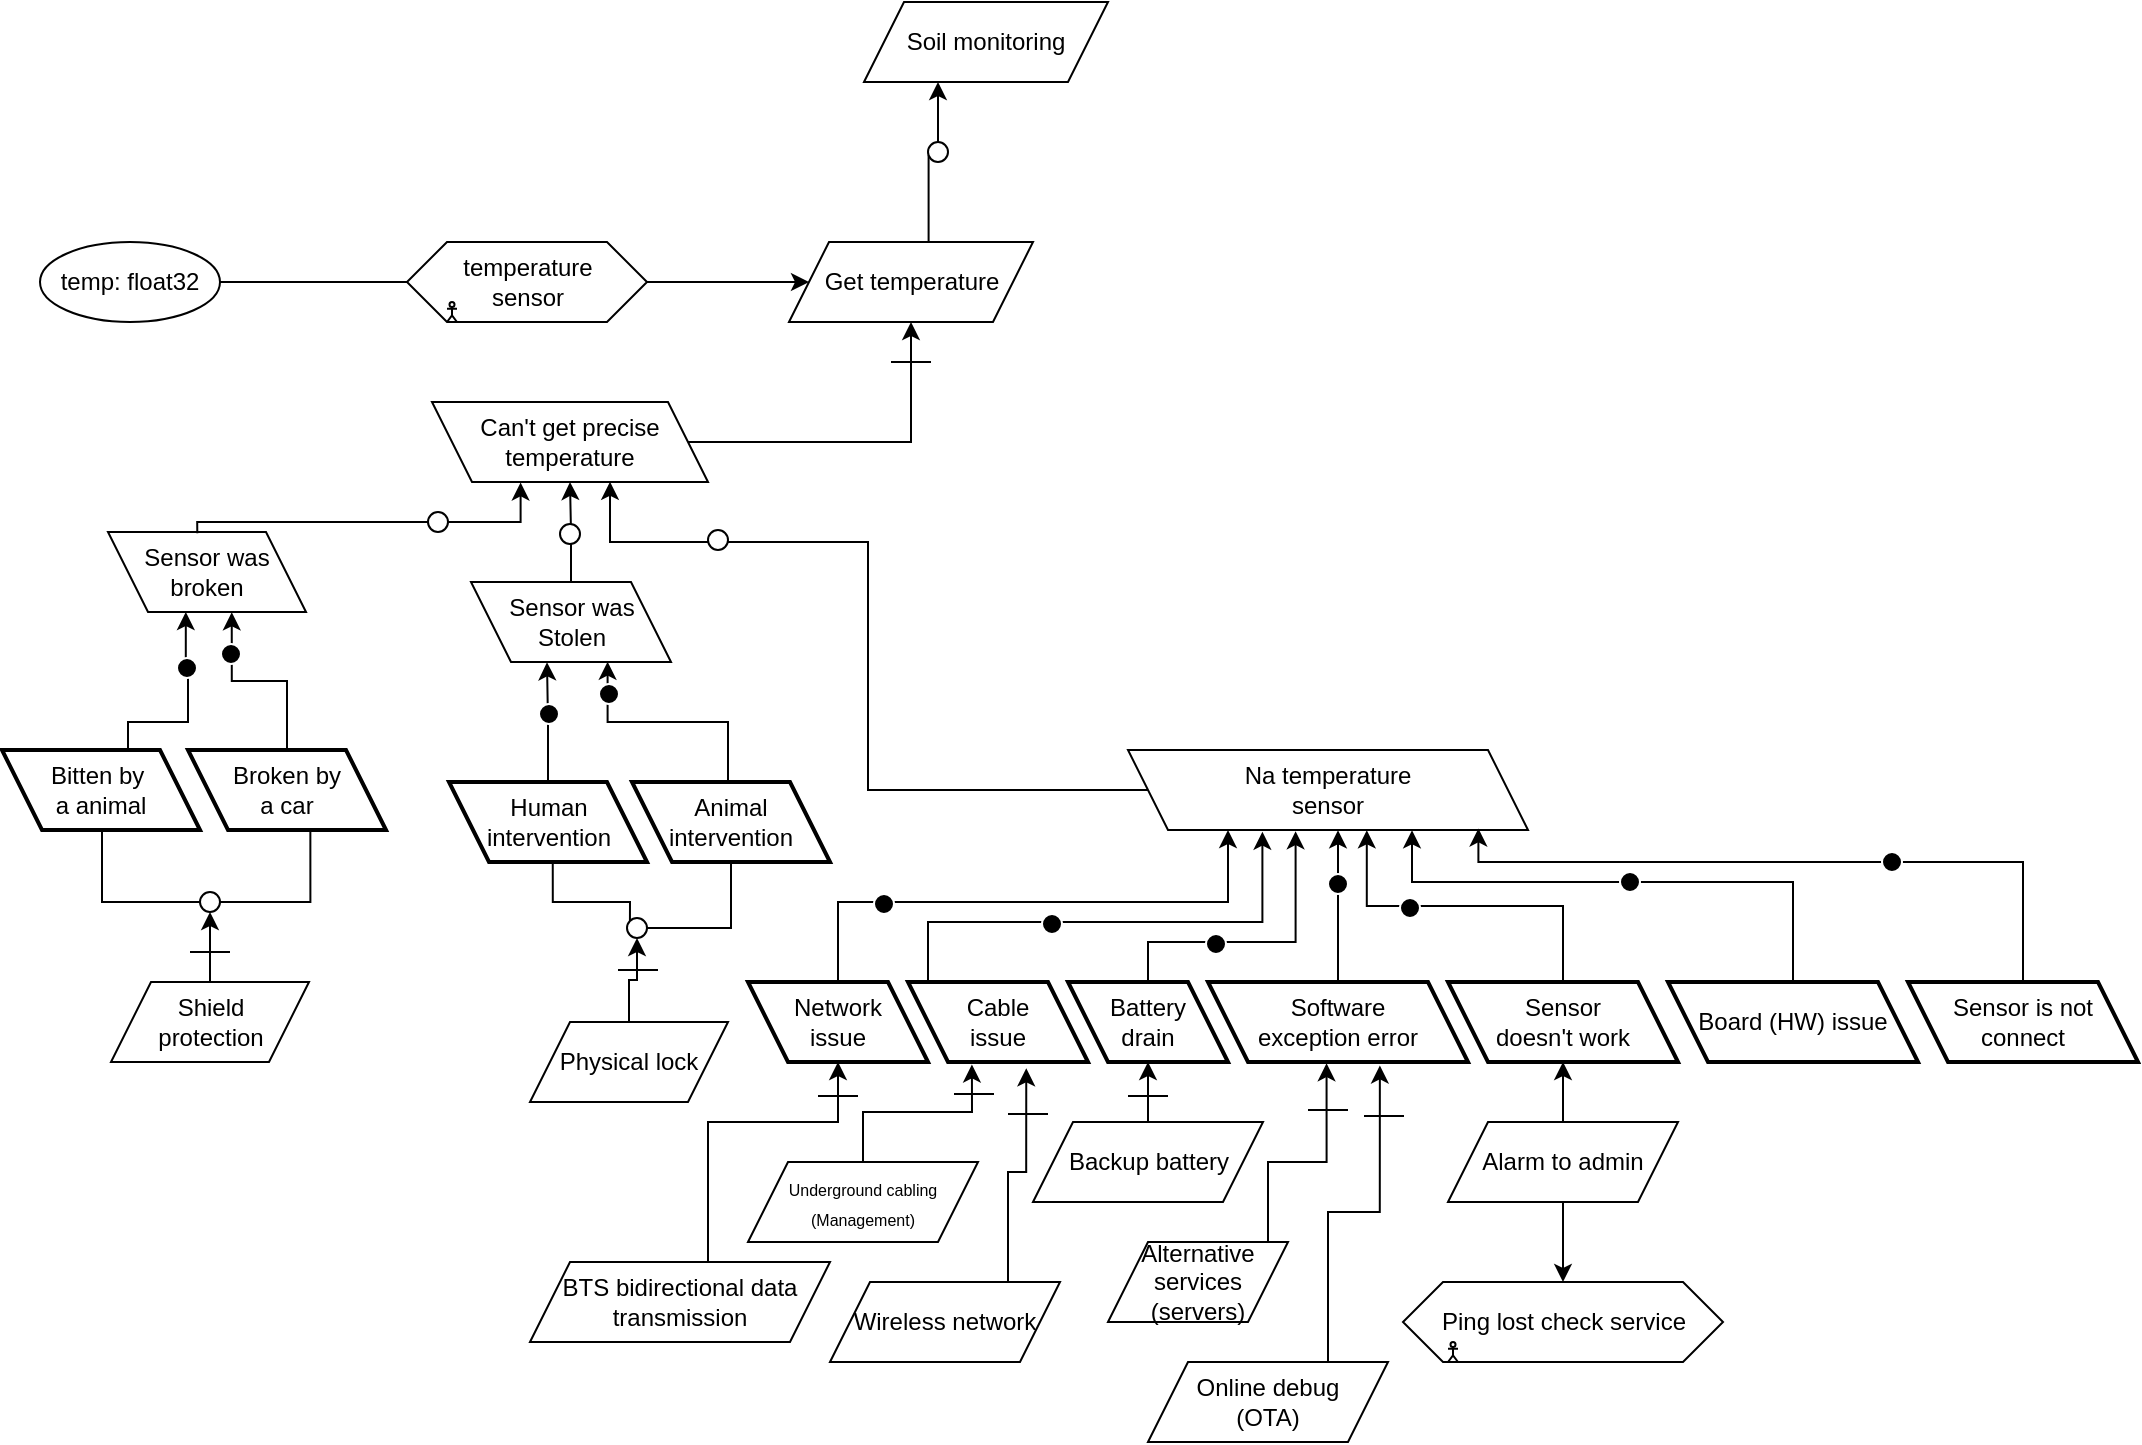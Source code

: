 <mxfile version="24.6.4" type="device">
  <diagram name="Page-1" id="cg5gYV7Y8AmQi6CofNIP">
    <mxGraphModel dx="983" dy="526" grid="1" gridSize="10" guides="1" tooltips="1" connect="1" arrows="1" fold="1" page="1" pageScale="1" pageWidth="850" pageHeight="1100" math="0" shadow="0">
      <root>
        <mxCell id="0" />
        <mxCell id="1" parent="0" />
        <mxCell id="kTRkMbL0CPC9G1YZk2tO-2" value="Soil monitoring" style="shape=parallelogram;perimeter=parallelogramPerimeter;whiteSpace=wrap;html=1;fixedSize=1;" parent="1" vertex="1">
          <mxGeometry x="468" y="20" width="122" height="40" as="geometry" />
        </mxCell>
        <mxCell id="kTRkMbL0CPC9G1YZk2tO-6" style="edgeStyle=orthogonalEdgeStyle;rounded=0;orthogonalLoop=1;jettySize=auto;html=1;entryX=0.028;entryY=0.661;entryDx=0;entryDy=0;endArrow=none;endFill=0;entryPerimeter=0;" parent="1" source="kTRkMbL0CPC9G1YZk2tO-3" target="kTRkMbL0CPC9G1YZk2tO-4" edge="1">
          <mxGeometry relative="1" as="geometry">
            <Array as="points">
              <mxPoint x="500" y="97" />
            </Array>
          </mxGeometry>
        </mxCell>
        <mxCell id="kTRkMbL0CPC9G1YZk2tO-3" value="Get temperature" style="shape=parallelogram;perimeter=parallelogramPerimeter;whiteSpace=wrap;html=1;fixedSize=1;" parent="1" vertex="1">
          <mxGeometry x="430.5" y="140" width="122" height="40" as="geometry" />
        </mxCell>
        <mxCell id="kTRkMbL0CPC9G1YZk2tO-5" value="" style="edgeStyle=orthogonalEdgeStyle;rounded=0;orthogonalLoop=1;jettySize=auto;html=1;" parent="1" source="kTRkMbL0CPC9G1YZk2tO-4" target="kTRkMbL0CPC9G1YZk2tO-2" edge="1">
          <mxGeometry relative="1" as="geometry">
            <Array as="points">
              <mxPoint x="500" y="95" />
            </Array>
          </mxGeometry>
        </mxCell>
        <mxCell id="kTRkMbL0CPC9G1YZk2tO-4" value="" style="ellipse;whiteSpace=wrap;html=1;aspect=fixed;" parent="1" vertex="1">
          <mxGeometry x="500" y="90" width="10" height="10" as="geometry" />
        </mxCell>
        <mxCell id="kTRkMbL0CPC9G1YZk2tO-9" value="" style="edgeStyle=orthogonalEdgeStyle;rounded=0;orthogonalLoop=1;jettySize=auto;html=1;" parent="1" source="kTRkMbL0CPC9G1YZk2tO-8" target="kTRkMbL0CPC9G1YZk2tO-3" edge="1">
          <mxGeometry relative="1" as="geometry" />
        </mxCell>
        <mxCell id="kTRkMbL0CPC9G1YZk2tO-8" value="temperature&lt;div&gt;sensor&lt;/div&gt;" style="shape=hexagon;perimeter=hexagonPerimeter2;whiteSpace=wrap;html=1;fixedSize=1;" parent="1" vertex="1">
          <mxGeometry x="239.5" y="140" width="120" height="40" as="geometry" />
        </mxCell>
        <mxCell id="kTRkMbL0CPC9G1YZk2tO-10" value="temp: float32" style="ellipse;whiteSpace=wrap;html=1;" parent="1" vertex="1">
          <mxGeometry x="56" y="140" width="90" height="40" as="geometry" />
        </mxCell>
        <mxCell id="kTRkMbL0CPC9G1YZk2tO-11" style="edgeStyle=orthogonalEdgeStyle;rounded=0;orthogonalLoop=1;jettySize=auto;html=1;entryX=0;entryY=0.5;entryDx=0;entryDy=0;endArrow=none;endFill=0;" parent="1" source="kTRkMbL0CPC9G1YZk2tO-10" target="kTRkMbL0CPC9G1YZk2tO-8" edge="1">
          <mxGeometry relative="1" as="geometry" />
        </mxCell>
        <mxCell id="kTRkMbL0CPC9G1YZk2tO-13" value="" style="edgeStyle=orthogonalEdgeStyle;rounded=0;orthogonalLoop=1;jettySize=auto;html=1;" parent="1" source="kTRkMbL0CPC9G1YZk2tO-12" target="kTRkMbL0CPC9G1YZk2tO-3" edge="1">
          <mxGeometry relative="1" as="geometry" />
        </mxCell>
        <mxCell id="kTRkMbL0CPC9G1YZk2tO-12" value="Can&#39;t get precise temperature" style="shape=parallelogram;perimeter=parallelogramPerimeter;whiteSpace=wrap;html=1;fixedSize=1;flipH=1;" parent="1" vertex="1">
          <mxGeometry x="252" y="220" width="138" height="40" as="geometry" />
        </mxCell>
        <mxCell id="kTRkMbL0CPC9G1YZk2tO-14" value="" style="endArrow=none;html=1;rounded=0;" parent="1" edge="1">
          <mxGeometry width="50" height="50" relative="1" as="geometry">
            <mxPoint x="481.5" y="200" as="sourcePoint" />
            <mxPoint x="501.5" y="200" as="targetPoint" />
          </mxGeometry>
        </mxCell>
        <mxCell id="kTRkMbL0CPC9G1YZk2tO-15" value="Sensor was&lt;div&gt;broken&lt;/div&gt;" style="shape=parallelogram;perimeter=parallelogramPerimeter;whiteSpace=wrap;html=1;fixedSize=1;flipH=1;" parent="1" vertex="1">
          <mxGeometry x="90" y="285" width="99" height="40" as="geometry" />
        </mxCell>
        <mxCell id="kTRkMbL0CPC9G1YZk2tO-25" style="edgeStyle=orthogonalEdgeStyle;rounded=0;orthogonalLoop=1;jettySize=auto;html=1;" parent="1" source="kTRkMbL0CPC9G1YZk2tO-16" target="kTRkMbL0CPC9G1YZk2tO-12" edge="1">
          <mxGeometry relative="1" as="geometry" />
        </mxCell>
        <mxCell id="kTRkMbL0CPC9G1YZk2tO-16" value="Sensor was&lt;div&gt;Stolen&lt;/div&gt;" style="shape=parallelogram;perimeter=parallelogramPerimeter;whiteSpace=wrap;html=1;fixedSize=1;flipH=1;" parent="1" vertex="1">
          <mxGeometry x="271.5" y="310" width="100" height="40" as="geometry" />
        </mxCell>
        <mxCell id="kTRkMbL0CPC9G1YZk2tO-17" value="Na temperature&lt;div&gt;&lt;span style=&quot;background-color: initial;&quot;&gt;sensor&lt;/span&gt;&lt;/div&gt;" style="shape=parallelogram;perimeter=parallelogramPerimeter;whiteSpace=wrap;html=1;fixedSize=1;flipH=1;" parent="1" vertex="1">
          <mxGeometry x="600" y="394" width="200" height="40" as="geometry" />
        </mxCell>
        <mxCell id="kTRkMbL0CPC9G1YZk2tO-22" style="edgeStyle=orthogonalEdgeStyle;rounded=0;orthogonalLoop=1;jettySize=auto;html=1;entryX=0.607;entryY=1.004;entryDx=0;entryDy=0;entryPerimeter=0;" parent="1" edge="1">
          <mxGeometry relative="1" as="geometry">
            <mxPoint x="100" y="393.84" as="sourcePoint" />
            <mxPoint x="128.907" y="325" as="targetPoint" />
            <Array as="points">
              <mxPoint x="100" y="380" />
              <mxPoint x="130" y="380" />
              <mxPoint x="130" y="350" />
              <mxPoint x="129" y="350" />
            </Array>
          </mxGeometry>
        </mxCell>
        <mxCell id="kTRkMbL0CPC9G1YZk2tO-20" value="Bitten by&amp;nbsp;&lt;div&gt;a animal&lt;br&gt;&lt;/div&gt;" style="shape=parallelogram;perimeter=parallelogramPerimeter;whiteSpace=wrap;html=1;fixedSize=1;flipH=1;strokeWidth=2;" parent="1" vertex="1">
          <mxGeometry x="37" y="394" width="99" height="40" as="geometry" />
        </mxCell>
        <mxCell id="kTRkMbL0CPC9G1YZk2tO-21" value="&lt;div&gt;Broken by&lt;/div&gt;&lt;div&gt;a car&lt;br&gt;&lt;/div&gt;" style="shape=parallelogram;perimeter=parallelogramPerimeter;whiteSpace=wrap;html=1;fixedSize=1;flipH=1;strokeWidth=2;" parent="1" vertex="1">
          <mxGeometry x="130" y="394" width="99" height="40" as="geometry" />
        </mxCell>
        <mxCell id="kTRkMbL0CPC9G1YZk2tO-23" style="edgeStyle=orthogonalEdgeStyle;rounded=0;orthogonalLoop=1;jettySize=auto;html=1;entryX=0.375;entryY=1.004;entryDx=0;entryDy=0;entryPerimeter=0;" parent="1" source="kTRkMbL0CPC9G1YZk2tO-21" target="kTRkMbL0CPC9G1YZk2tO-15" edge="1">
          <mxGeometry relative="1" as="geometry" />
        </mxCell>
        <mxCell id="kTRkMbL0CPC9G1YZk2tO-24" style="edgeStyle=orthogonalEdgeStyle;rounded=0;orthogonalLoop=1;jettySize=auto;html=1;entryX=0.679;entryY=1.006;entryDx=0;entryDy=0;entryPerimeter=0;exitX=0.549;exitY=0.017;exitDx=0;exitDy=0;exitPerimeter=0;" parent="1" source="kTRkMbL0CPC9G1YZk2tO-15" target="kTRkMbL0CPC9G1YZk2tO-12" edge="1">
          <mxGeometry relative="1" as="geometry">
            <Array as="points">
              <mxPoint x="135" y="280" />
              <mxPoint x="296" y="280" />
            </Array>
          </mxGeometry>
        </mxCell>
        <mxCell id="kTRkMbL0CPC9G1YZk2tO-26" style="edgeStyle=orthogonalEdgeStyle;rounded=0;orthogonalLoop=1;jettySize=auto;html=1;entryX=0.355;entryY=0.997;entryDx=0;entryDy=0;entryPerimeter=0;" parent="1" source="kTRkMbL0CPC9G1YZk2tO-17" target="kTRkMbL0CPC9G1YZk2tO-12" edge="1">
          <mxGeometry relative="1" as="geometry">
            <Array as="points">
              <mxPoint x="470" y="290" />
              <mxPoint x="341" y="290" />
            </Array>
          </mxGeometry>
        </mxCell>
        <mxCell id="kTRkMbL0CPC9G1YZk2tO-27" value="Human intervention" style="shape=parallelogram;perimeter=parallelogramPerimeter;whiteSpace=wrap;html=1;fixedSize=1;flipH=1;strokeWidth=2;" parent="1" vertex="1">
          <mxGeometry x="260.5" y="410" width="99" height="40" as="geometry" />
        </mxCell>
        <mxCell id="kTRkMbL0CPC9G1YZk2tO-28" value="Animal intervention" style="shape=parallelogram;perimeter=parallelogramPerimeter;whiteSpace=wrap;html=1;fixedSize=1;flipH=1;strokeWidth=2;" parent="1" vertex="1">
          <mxGeometry x="352" y="410" width="99" height="40" as="geometry" />
        </mxCell>
        <mxCell id="kTRkMbL0CPC9G1YZk2tO-29" style="edgeStyle=orthogonalEdgeStyle;rounded=0;orthogonalLoop=1;jettySize=auto;html=1;entryX=0.62;entryY=1.004;entryDx=0;entryDy=0;entryPerimeter=0;" parent="1" source="kTRkMbL0CPC9G1YZk2tO-27" target="kTRkMbL0CPC9G1YZk2tO-16" edge="1">
          <mxGeometry relative="1" as="geometry" />
        </mxCell>
        <mxCell id="kTRkMbL0CPC9G1YZk2tO-30" style="edgeStyle=orthogonalEdgeStyle;rounded=0;orthogonalLoop=1;jettySize=auto;html=1;entryX=0.317;entryY=0.996;entryDx=0;entryDy=0;entryPerimeter=0;" parent="1" source="kTRkMbL0CPC9G1YZk2tO-28" target="kTRkMbL0CPC9G1YZk2tO-16" edge="1">
          <mxGeometry relative="1" as="geometry">
            <Array as="points">
              <mxPoint x="400" y="380" />
              <mxPoint x="340" y="380" />
            </Array>
          </mxGeometry>
        </mxCell>
        <mxCell id="kTRkMbL0CPC9G1YZk2tO-52" style="edgeStyle=orthogonalEdgeStyle;rounded=0;orthogonalLoop=1;jettySize=auto;html=1;entryX=0.25;entryY=1;entryDx=0;entryDy=0;" parent="1" source="kTRkMbL0CPC9G1YZk2tO-31" target="kTRkMbL0CPC9G1YZk2tO-17" edge="1">
          <mxGeometry relative="1" as="geometry">
            <Array as="points">
              <mxPoint x="455" y="470" />
              <mxPoint x="650" y="470" />
            </Array>
          </mxGeometry>
        </mxCell>
        <mxCell id="kTRkMbL0CPC9G1YZk2tO-31" value="Network&lt;div&gt;issue&lt;/div&gt;" style="shape=parallelogram;perimeter=parallelogramPerimeter;whiteSpace=wrap;html=1;fixedSize=1;flipH=1;strokeWidth=2;" parent="1" vertex="1">
          <mxGeometry x="410" y="510" width="90" height="40" as="geometry" />
        </mxCell>
        <mxCell id="kTRkMbL0CPC9G1YZk2tO-32" value="Cable&lt;div&gt;issue&lt;/div&gt;" style="shape=parallelogram;perimeter=parallelogramPerimeter;whiteSpace=wrap;html=1;fixedSize=1;flipH=1;strokeWidth=2;" parent="1" vertex="1">
          <mxGeometry x="490" y="510" width="90" height="40" as="geometry" />
        </mxCell>
        <mxCell id="kTRkMbL0CPC9G1YZk2tO-33" value="Software&lt;div&gt;exception error&lt;/div&gt;" style="shape=parallelogram;perimeter=parallelogramPerimeter;whiteSpace=wrap;html=1;fixedSize=1;flipH=1;strokeWidth=2;" parent="1" vertex="1">
          <mxGeometry x="640" y="510" width="130" height="40" as="geometry" />
        </mxCell>
        <mxCell id="kTRkMbL0CPC9G1YZk2tO-35" value="Battery&lt;div&gt;drain&lt;br&gt;&lt;/div&gt;" style="shape=parallelogram;perimeter=parallelogramPerimeter;whiteSpace=wrap;html=1;fixedSize=1;flipH=1;strokeWidth=2;" parent="1" vertex="1">
          <mxGeometry x="570" y="510" width="80" height="40" as="geometry" />
        </mxCell>
        <mxCell id="kTRkMbL0CPC9G1YZk2tO-36" value="&lt;div&gt;Sensor&lt;/div&gt;&lt;div&gt;doesn&#39;t work&lt;br&gt;&lt;/div&gt;" style="shape=parallelogram;perimeter=parallelogramPerimeter;whiteSpace=wrap;html=1;fixedSize=1;flipH=1;strokeWidth=2;" parent="1" vertex="1">
          <mxGeometry x="760" y="510" width="115" height="40" as="geometry" />
        </mxCell>
        <mxCell id="kTRkMbL0CPC9G1YZk2tO-37" value="&lt;div&gt;Sensor is not connect&lt;br&gt;&lt;/div&gt;" style="shape=parallelogram;perimeter=parallelogramPerimeter;whiteSpace=wrap;html=1;fixedSize=1;flipH=1;strokeWidth=2;" parent="1" vertex="1">
          <mxGeometry x="990" y="510" width="115" height="40" as="geometry" />
        </mxCell>
        <mxCell id="kTRkMbL0CPC9G1YZk2tO-38" value="&lt;div&gt;Board (HW) issue&lt;br&gt;&lt;/div&gt;" style="shape=parallelogram;perimeter=parallelogramPerimeter;whiteSpace=wrap;html=1;fixedSize=1;flipH=1;strokeWidth=2;" parent="1" vertex="1">
          <mxGeometry x="870" y="510" width="125" height="40" as="geometry" />
        </mxCell>
        <mxCell id="kTRkMbL0CPC9G1YZk2tO-48" value="" style="ellipse;whiteSpace=wrap;html=1;aspect=fixed;" parent="1" vertex="1">
          <mxGeometry x="390" y="284" width="10" height="10" as="geometry" />
        </mxCell>
        <mxCell id="kTRkMbL0CPC9G1YZk2tO-50" value="" style="ellipse;whiteSpace=wrap;html=1;aspect=fixed;" parent="1" vertex="1">
          <mxGeometry x="316" y="281" width="10" height="10" as="geometry" />
        </mxCell>
        <mxCell id="kTRkMbL0CPC9G1YZk2tO-51" value="" style="ellipse;whiteSpace=wrap;html=1;aspect=fixed;" parent="1" vertex="1">
          <mxGeometry x="250" y="275" width="10" height="10" as="geometry" />
        </mxCell>
        <mxCell id="kTRkMbL0CPC9G1YZk2tO-53" style="edgeStyle=orthogonalEdgeStyle;rounded=0;orthogonalLoop=1;jettySize=auto;html=1;entryX=0.664;entryY=1.021;entryDx=0;entryDy=0;entryPerimeter=0;" parent="1" source="kTRkMbL0CPC9G1YZk2tO-32" target="kTRkMbL0CPC9G1YZk2tO-17" edge="1">
          <mxGeometry relative="1" as="geometry">
            <Array as="points">
              <mxPoint x="500" y="480" />
              <mxPoint x="667" y="480" />
            </Array>
          </mxGeometry>
        </mxCell>
        <mxCell id="kTRkMbL0CPC9G1YZk2tO-54" style="edgeStyle=orthogonalEdgeStyle;rounded=0;orthogonalLoop=1;jettySize=auto;html=1;entryX=0.581;entryY=1.015;entryDx=0;entryDy=0;entryPerimeter=0;" parent="1" source="kTRkMbL0CPC9G1YZk2tO-35" target="kTRkMbL0CPC9G1YZk2tO-17" edge="1">
          <mxGeometry relative="1" as="geometry">
            <Array as="points">
              <mxPoint x="610" y="490" />
              <mxPoint x="684" y="490" />
            </Array>
          </mxGeometry>
        </mxCell>
        <mxCell id="kTRkMbL0CPC9G1YZk2tO-55" style="edgeStyle=orthogonalEdgeStyle;rounded=0;orthogonalLoop=1;jettySize=auto;html=1;entryX=0.475;entryY=1.004;entryDx=0;entryDy=0;entryPerimeter=0;" parent="1" source="kTRkMbL0CPC9G1YZk2tO-33" target="kTRkMbL0CPC9G1YZk2tO-17" edge="1">
          <mxGeometry relative="1" as="geometry" />
        </mxCell>
        <mxCell id="kTRkMbL0CPC9G1YZk2tO-56" style="edgeStyle=orthogonalEdgeStyle;rounded=0;orthogonalLoop=1;jettySize=auto;html=1;entryX=0.403;entryY=1.004;entryDx=0;entryDy=0;entryPerimeter=0;" parent="1" source="kTRkMbL0CPC9G1YZk2tO-36" target="kTRkMbL0CPC9G1YZk2tO-17" edge="1">
          <mxGeometry relative="1" as="geometry" />
        </mxCell>
        <mxCell id="kTRkMbL0CPC9G1YZk2tO-57" style="edgeStyle=orthogonalEdgeStyle;rounded=0;orthogonalLoop=1;jettySize=auto;html=1;entryX=0.29;entryY=1.004;entryDx=0;entryDy=0;entryPerimeter=0;" parent="1" source="kTRkMbL0CPC9G1YZk2tO-38" target="kTRkMbL0CPC9G1YZk2tO-17" edge="1">
          <mxGeometry relative="1" as="geometry">
            <Array as="points">
              <mxPoint x="933" y="460" />
              <mxPoint x="742" y="460" />
            </Array>
          </mxGeometry>
        </mxCell>
        <mxCell id="kTRkMbL0CPC9G1YZk2tO-58" style="edgeStyle=orthogonalEdgeStyle;rounded=0;orthogonalLoop=1;jettySize=auto;html=1;entryX=0.124;entryY=0.981;entryDx=0;entryDy=0;entryPerimeter=0;" parent="1" source="kTRkMbL0CPC9G1YZk2tO-37" target="kTRkMbL0CPC9G1YZk2tO-17" edge="1">
          <mxGeometry relative="1" as="geometry">
            <Array as="points">
              <mxPoint x="1047" y="450" />
              <mxPoint x="775" y="450" />
            </Array>
          </mxGeometry>
        </mxCell>
        <mxCell id="kTRkMbL0CPC9G1YZk2tO-60" value="" style="edgeStyle=orthogonalEdgeStyle;rounded=0;orthogonalLoop=1;jettySize=auto;html=1;" parent="1" source="kTRkMbL0CPC9G1YZk2tO-59" target="kTRkMbL0CPC9G1YZk2tO-36" edge="1">
          <mxGeometry relative="1" as="geometry" />
        </mxCell>
        <mxCell id="kTRkMbL0CPC9G1YZk2tO-64" value="" style="edgeStyle=orthogonalEdgeStyle;rounded=0;orthogonalLoop=1;jettySize=auto;html=1;" parent="1" source="kTRkMbL0CPC9G1YZk2tO-59" target="kTRkMbL0CPC9G1YZk2tO-63" edge="1">
          <mxGeometry relative="1" as="geometry" />
        </mxCell>
        <mxCell id="kTRkMbL0CPC9G1YZk2tO-59" value="&lt;div&gt;Alarm to admin&lt;br&gt;&lt;/div&gt;" style="shape=parallelogram;perimeter=parallelogramPerimeter;whiteSpace=wrap;html=1;fixedSize=1;flipH=0;" parent="1" vertex="1">
          <mxGeometry x="760" y="580" width="115" height="40" as="geometry" />
        </mxCell>
        <mxCell id="kTRkMbL0CPC9G1YZk2tO-62" value="" style="endArrow=none;html=1;rounded=0;" parent="1" edge="1">
          <mxGeometry width="50" height="50" relative="1" as="geometry">
            <mxPoint x="600" y="567" as="sourcePoint" />
            <mxPoint x="620" y="567" as="targetPoint" />
          </mxGeometry>
        </mxCell>
        <mxCell id="kTRkMbL0CPC9G1YZk2tO-63" value="Ping lost check service" style="shape=hexagon;perimeter=hexagonPerimeter2;whiteSpace=wrap;html=1;fixedSize=1;" parent="1" vertex="1">
          <mxGeometry x="737.5" y="660" width="160" height="40" as="geometry" />
        </mxCell>
        <mxCell id="kTRkMbL0CPC9G1YZk2tO-65" value="&lt;div&gt;Backup battery&lt;br&gt;&lt;/div&gt;" style="shape=parallelogram;perimeter=parallelogramPerimeter;whiteSpace=wrap;html=1;fixedSize=1;flipH=0;" parent="1" vertex="1">
          <mxGeometry x="552.5" y="580" width="115" height="40" as="geometry" />
        </mxCell>
        <mxCell id="kTRkMbL0CPC9G1YZk2tO-66" style="edgeStyle=orthogonalEdgeStyle;rounded=0;orthogonalLoop=1;jettySize=auto;html=1;entryX=0.5;entryY=1;entryDx=0;entryDy=0;" parent="1" source="kTRkMbL0CPC9G1YZk2tO-65" target="kTRkMbL0CPC9G1YZk2tO-35" edge="1">
          <mxGeometry relative="1" as="geometry" />
        </mxCell>
        <mxCell id="kTRkMbL0CPC9G1YZk2tO-67" value="&lt;div&gt;Alternative services (servers)&lt;br&gt;&lt;/div&gt;" style="shape=parallelogram;perimeter=parallelogramPerimeter;whiteSpace=wrap;html=1;fixedSize=1;flipH=0;" parent="1" vertex="1">
          <mxGeometry x="590" y="640" width="90" height="40" as="geometry" />
        </mxCell>
        <mxCell id="kTRkMbL0CPC9G1YZk2tO-68" style="edgeStyle=orthogonalEdgeStyle;rounded=0;orthogonalLoop=1;jettySize=auto;html=1;entryX=0.544;entryY=1.015;entryDx=0;entryDy=0;entryPerimeter=0;" parent="1" source="kTRkMbL0CPC9G1YZk2tO-67" target="kTRkMbL0CPC9G1YZk2tO-33" edge="1">
          <mxGeometry relative="1" as="geometry">
            <Array as="points">
              <mxPoint x="670" y="600" />
              <mxPoint x="699" y="600" />
            </Array>
          </mxGeometry>
        </mxCell>
        <mxCell id="kTRkMbL0CPC9G1YZk2tO-69" value="&lt;div&gt;Online debug&lt;/div&gt;&lt;div&gt;(OTA)&lt;br&gt;&lt;/div&gt;" style="shape=parallelogram;perimeter=parallelogramPerimeter;whiteSpace=wrap;html=1;fixedSize=1;flipH=0;" parent="1" vertex="1">
          <mxGeometry x="610" y="700" width="120" height="40" as="geometry" />
        </mxCell>
        <mxCell id="kTRkMbL0CPC9G1YZk2tO-70" style="edgeStyle=orthogonalEdgeStyle;rounded=0;orthogonalLoop=1;jettySize=auto;html=1;entryX=0.339;entryY=1.043;entryDx=0;entryDy=0;entryPerimeter=0;" parent="1" source="kTRkMbL0CPC9G1YZk2tO-69" target="kTRkMbL0CPC9G1YZk2tO-33" edge="1">
          <mxGeometry relative="1" as="geometry">
            <Array as="points">
              <mxPoint x="700" y="625" />
              <mxPoint x="726" y="625" />
            </Array>
          </mxGeometry>
        </mxCell>
        <mxCell id="kTRkMbL0CPC9G1YZk2tO-71" value="" style="endArrow=none;html=1;rounded=0;" parent="1" edge="1">
          <mxGeometry width="50" height="50" relative="1" as="geometry">
            <mxPoint x="718" y="577" as="sourcePoint" />
            <mxPoint x="738" y="577" as="targetPoint" />
          </mxGeometry>
        </mxCell>
        <mxCell id="kTRkMbL0CPC9G1YZk2tO-72" value="" style="endArrow=none;html=1;rounded=0;" parent="1" edge="1">
          <mxGeometry width="50" height="50" relative="1" as="geometry">
            <mxPoint x="690" y="574" as="sourcePoint" />
            <mxPoint x="710" y="574" as="targetPoint" />
          </mxGeometry>
        </mxCell>
        <mxCell id="kTRkMbL0CPC9G1YZk2tO-73" value="&lt;div&gt;&lt;font style=&quot;font-size: 8px;&quot;&gt;Underground cabling (Management)&lt;/font&gt;&lt;br&gt;&lt;/div&gt;" style="shape=parallelogram;perimeter=parallelogramPerimeter;whiteSpace=wrap;html=1;fixedSize=1;flipH=0;" parent="1" vertex="1">
          <mxGeometry x="410" y="600" width="115" height="40" as="geometry" />
        </mxCell>
        <mxCell id="kTRkMbL0CPC9G1YZk2tO-74" style="edgeStyle=orthogonalEdgeStyle;rounded=0;orthogonalLoop=1;jettySize=auto;html=1;entryX=0.645;entryY=1.031;entryDx=0;entryDy=0;entryPerimeter=0;" parent="1" source="kTRkMbL0CPC9G1YZk2tO-73" target="kTRkMbL0CPC9G1YZk2tO-32" edge="1">
          <mxGeometry relative="1" as="geometry" />
        </mxCell>
        <mxCell id="kTRkMbL0CPC9G1YZk2tO-75" value="" style="endArrow=none;html=1;rounded=0;" parent="1" edge="1">
          <mxGeometry width="50" height="50" relative="1" as="geometry">
            <mxPoint x="513" y="566" as="sourcePoint" />
            <mxPoint x="533" y="566" as="targetPoint" />
          </mxGeometry>
        </mxCell>
        <mxCell id="kTRkMbL0CPC9G1YZk2tO-76" value="&lt;div&gt;&lt;font style=&quot;font-size: 12px;&quot;&gt;Wireless network&lt;/font&gt;&lt;br&gt;&lt;/div&gt;" style="shape=parallelogram;perimeter=parallelogramPerimeter;whiteSpace=wrap;html=1;fixedSize=1;flipH=0;" parent="1" vertex="1">
          <mxGeometry x="451" y="660" width="115" height="40" as="geometry" />
        </mxCell>
        <mxCell id="kTRkMbL0CPC9G1YZk2tO-77" style="edgeStyle=orthogonalEdgeStyle;rounded=0;orthogonalLoop=1;jettySize=auto;html=1;entryX=0.343;entryY=1.079;entryDx=0;entryDy=0;entryPerimeter=0;" parent="1" source="kTRkMbL0CPC9G1YZk2tO-76" target="kTRkMbL0CPC9G1YZk2tO-32" edge="1">
          <mxGeometry relative="1" as="geometry">
            <Array as="points">
              <mxPoint x="540" y="605" />
              <mxPoint x="549" y="605" />
            </Array>
          </mxGeometry>
        </mxCell>
        <mxCell id="kTRkMbL0CPC9G1YZk2tO-78" value="" style="endArrow=none;html=1;rounded=0;" parent="1" edge="1">
          <mxGeometry width="50" height="50" relative="1" as="geometry">
            <mxPoint x="540" y="576" as="sourcePoint" />
            <mxPoint x="560" y="576" as="targetPoint" />
          </mxGeometry>
        </mxCell>
        <mxCell id="kTRkMbL0CPC9G1YZk2tO-95" style="edgeStyle=orthogonalEdgeStyle;rounded=0;orthogonalLoop=1;jettySize=auto;html=1;entryX=0.5;entryY=1;entryDx=0;entryDy=0;" parent="1" source="kTRkMbL0CPC9G1YZk2tO-79" target="kTRkMbL0CPC9G1YZk2tO-88" edge="1">
          <mxGeometry relative="1" as="geometry" />
        </mxCell>
        <mxCell id="kTRkMbL0CPC9G1YZk2tO-79" value="&lt;div&gt;Physical lock&lt;br&gt;&lt;/div&gt;" style="shape=parallelogram;perimeter=parallelogramPerimeter;whiteSpace=wrap;html=1;fixedSize=1;flipH=1;flipV=1;" parent="1" vertex="1">
          <mxGeometry x="301" y="530" width="99" height="40" as="geometry" />
        </mxCell>
        <mxCell id="kTRkMbL0CPC9G1YZk2tO-91" style="edgeStyle=orthogonalEdgeStyle;rounded=0;orthogonalLoop=1;jettySize=auto;html=1;entryX=0.5;entryY=1;entryDx=0;entryDy=0;" parent="1" source="kTRkMbL0CPC9G1YZk2tO-80" target="kTRkMbL0CPC9G1YZk2tO-89" edge="1">
          <mxGeometry relative="1" as="geometry" />
        </mxCell>
        <mxCell id="kTRkMbL0CPC9G1YZk2tO-80" value="&lt;div&gt;Shield&lt;br&gt;&lt;/div&gt;&lt;div&gt;protection&lt;/div&gt;" style="shape=parallelogram;perimeter=parallelogramPerimeter;whiteSpace=wrap;html=1;fixedSize=1;flipH=1;flipV=1;" parent="1" vertex="1">
          <mxGeometry x="91.5" y="510" width="99" height="40" as="geometry" />
        </mxCell>
        <mxCell id="kTRkMbL0CPC9G1YZk2tO-81" value="" style="ellipse;whiteSpace=wrap;html=1;aspect=fixed;fillColor=#000000;strokeColor=#FFFFFF;" parent="1" vertex="1">
          <mxGeometry x="473" y="466" width="10" height="10" as="geometry" />
        </mxCell>
        <mxCell id="kTRkMbL0CPC9G1YZk2tO-82" value="" style="ellipse;whiteSpace=wrap;html=1;aspect=fixed;fillColor=#000000;strokeColor=#FFFFFF;" parent="1" vertex="1">
          <mxGeometry x="557" y="476" width="10" height="10" as="geometry" />
        </mxCell>
        <mxCell id="kTRkMbL0CPC9G1YZk2tO-83" value="" style="ellipse;whiteSpace=wrap;html=1;aspect=fixed;fillColor=#000000;strokeColor=#FFFFFF;" parent="1" vertex="1">
          <mxGeometry x="639" y="486" width="10" height="10" as="geometry" />
        </mxCell>
        <mxCell id="kTRkMbL0CPC9G1YZk2tO-84" value="" style="ellipse;whiteSpace=wrap;html=1;aspect=fixed;fillColor=#000000;strokeColor=#FFFFFF;" parent="1" vertex="1">
          <mxGeometry x="700" y="456" width="10" height="10" as="geometry" />
        </mxCell>
        <mxCell id="kTRkMbL0CPC9G1YZk2tO-85" value="" style="ellipse;whiteSpace=wrap;html=1;aspect=fixed;fillColor=#000000;strokeColor=#FFFFFF;" parent="1" vertex="1">
          <mxGeometry x="736" y="468" width="10" height="10" as="geometry" />
        </mxCell>
        <mxCell id="kTRkMbL0CPC9G1YZk2tO-86" value="" style="ellipse;whiteSpace=wrap;html=1;aspect=fixed;fillColor=#000000;strokeColor=#FFFFFF;" parent="1" vertex="1">
          <mxGeometry x="846" y="455" width="10" height="10" as="geometry" />
        </mxCell>
        <mxCell id="kTRkMbL0CPC9G1YZk2tO-87" value="" style="ellipse;whiteSpace=wrap;html=1;aspect=fixed;fillColor=#000000;strokeColor=#FFFFFF;" parent="1" vertex="1">
          <mxGeometry x="977" y="445" width="10" height="10" as="geometry" />
        </mxCell>
        <mxCell id="kTRkMbL0CPC9G1YZk2tO-99" style="edgeStyle=orthogonalEdgeStyle;rounded=0;orthogonalLoop=1;jettySize=auto;html=1;exitX=1;exitY=0.5;exitDx=0;exitDy=0;entryX=0.5;entryY=1;entryDx=0;entryDy=0;endArrow=none;endFill=0;" parent="1" source="kTRkMbL0CPC9G1YZk2tO-88" target="kTRkMbL0CPC9G1YZk2tO-28" edge="1">
          <mxGeometry relative="1" as="geometry" />
        </mxCell>
        <mxCell id="kTRkMbL0CPC9G1YZk2tO-88" value="" style="ellipse;whiteSpace=wrap;html=1;aspect=fixed;" parent="1" vertex="1">
          <mxGeometry x="349.5" y="478" width="10" height="10" as="geometry" />
        </mxCell>
        <mxCell id="kTRkMbL0CPC9G1YZk2tO-93" style="edgeStyle=orthogonalEdgeStyle;rounded=0;orthogonalLoop=1;jettySize=auto;html=1;exitX=0;exitY=0;exitDx=0;exitDy=0;endArrow=none;endFill=0;" parent="1" source="kTRkMbL0CPC9G1YZk2tO-89" target="kTRkMbL0CPC9G1YZk2tO-20" edge="1">
          <mxGeometry relative="1" as="geometry">
            <Array as="points">
              <mxPoint x="138" y="470" />
              <mxPoint x="87" y="470" />
            </Array>
          </mxGeometry>
        </mxCell>
        <mxCell id="kTRkMbL0CPC9G1YZk2tO-89" value="" style="ellipse;whiteSpace=wrap;html=1;aspect=fixed;" parent="1" vertex="1">
          <mxGeometry x="136" y="465" width="10" height="10" as="geometry" />
        </mxCell>
        <mxCell id="kTRkMbL0CPC9G1YZk2tO-92" value="" style="endArrow=none;html=1;rounded=0;" parent="1" edge="1">
          <mxGeometry width="50" height="50" relative="1" as="geometry">
            <mxPoint x="131" y="495" as="sourcePoint" />
            <mxPoint x="151" y="495" as="targetPoint" />
          </mxGeometry>
        </mxCell>
        <mxCell id="kTRkMbL0CPC9G1YZk2tO-94" style="edgeStyle=orthogonalEdgeStyle;rounded=0;orthogonalLoop=1;jettySize=auto;html=1;exitX=1;exitY=0.5;exitDx=0;exitDy=0;entryX=0.382;entryY=1.026;entryDx=0;entryDy=0;entryPerimeter=0;endArrow=none;endFill=0;" parent="1" source="kTRkMbL0CPC9G1YZk2tO-89" target="kTRkMbL0CPC9G1YZk2tO-21" edge="1">
          <mxGeometry relative="1" as="geometry" />
        </mxCell>
        <mxCell id="kTRkMbL0CPC9G1YZk2tO-96" value="" style="endArrow=none;html=1;rounded=0;" parent="1" edge="1">
          <mxGeometry width="50" height="50" relative="1" as="geometry">
            <mxPoint x="345" y="504" as="sourcePoint" />
            <mxPoint x="365" y="504" as="targetPoint" />
          </mxGeometry>
        </mxCell>
        <mxCell id="kTRkMbL0CPC9G1YZk2tO-97" style="edgeStyle=orthogonalEdgeStyle;rounded=0;orthogonalLoop=1;jettySize=auto;html=1;exitX=0;exitY=0;exitDx=0;exitDy=0;entryX=0.476;entryY=0.981;entryDx=0;entryDy=0;entryPerimeter=0;endArrow=none;endFill=0;" parent="1" source="kTRkMbL0CPC9G1YZk2tO-88" target="kTRkMbL0CPC9G1YZk2tO-27" edge="1">
          <mxGeometry relative="1" as="geometry">
            <Array as="points">
              <mxPoint x="351" y="470" />
              <mxPoint x="312" y="470" />
            </Array>
          </mxGeometry>
        </mxCell>
        <mxCell id="kTRkMbL0CPC9G1YZk2tO-100" value="" style="shape=umlActor;verticalLabelPosition=bottom;verticalAlign=top;html=1;outlineConnect=0;" parent="1" vertex="1">
          <mxGeometry x="259.5" y="170" width="5" height="10" as="geometry" />
        </mxCell>
        <mxCell id="kTRkMbL0CPC9G1YZk2tO-101" value="" style="shape=umlActor;verticalLabelPosition=bottom;verticalAlign=top;html=1;outlineConnect=0;" parent="1" vertex="1">
          <mxGeometry x="760" y="690" width="5" height="10" as="geometry" />
        </mxCell>
        <mxCell id="_2FrrZRkhR5JkEDc2Mqr-2" style="edgeStyle=orthogonalEdgeStyle;rounded=0;orthogonalLoop=1;jettySize=auto;html=1;entryX=0.5;entryY=1;entryDx=0;entryDy=0;" edge="1" parent="1" source="_2FrrZRkhR5JkEDc2Mqr-1" target="kTRkMbL0CPC9G1YZk2tO-31">
          <mxGeometry relative="1" as="geometry">
            <Array as="points">
              <mxPoint x="390" y="580" />
              <mxPoint x="455" y="580" />
            </Array>
          </mxGeometry>
        </mxCell>
        <mxCell id="_2FrrZRkhR5JkEDc2Mqr-1" value="&lt;div&gt;BTS bidirectional data transmission&lt;br&gt;&lt;/div&gt;" style="shape=parallelogram;perimeter=parallelogramPerimeter;whiteSpace=wrap;html=1;fixedSize=1;flipH=0;" vertex="1" parent="1">
          <mxGeometry x="301" y="650" width="150" height="40" as="geometry" />
        </mxCell>
        <mxCell id="_2FrrZRkhR5JkEDc2Mqr-3" value="" style="endArrow=none;html=1;rounded=0;" edge="1" parent="1">
          <mxGeometry width="50" height="50" relative="1" as="geometry">
            <mxPoint x="445" y="567" as="sourcePoint" />
            <mxPoint x="465" y="567" as="targetPoint" />
          </mxGeometry>
        </mxCell>
        <mxCell id="_2FrrZRkhR5JkEDc2Mqr-4" value="" style="ellipse;whiteSpace=wrap;html=1;aspect=fixed;fillColor=#000000;strokeColor=#FFFFFF;" vertex="1" parent="1">
          <mxGeometry x="335.5" y="361" width="10" height="10" as="geometry" />
        </mxCell>
        <mxCell id="_2FrrZRkhR5JkEDc2Mqr-5" value="" style="ellipse;whiteSpace=wrap;html=1;aspect=fixed;fillColor=#000000;strokeColor=#FFFFFF;" vertex="1" parent="1">
          <mxGeometry x="305.5" y="371" width="10" height="10" as="geometry" />
        </mxCell>
        <mxCell id="_2FrrZRkhR5JkEDc2Mqr-6" value="" style="ellipse;whiteSpace=wrap;html=1;aspect=fixed;fillColor=#000000;strokeColor=#FFFFFF;" vertex="1" parent="1">
          <mxGeometry x="146.5" y="341" width="10" height="10" as="geometry" />
        </mxCell>
        <mxCell id="_2FrrZRkhR5JkEDc2Mqr-7" value="" style="ellipse;whiteSpace=wrap;html=1;aspect=fixed;fillColor=#000000;strokeColor=#FFFFFF;" vertex="1" parent="1">
          <mxGeometry x="124.5" y="348" width="10" height="10" as="geometry" />
        </mxCell>
      </root>
    </mxGraphModel>
  </diagram>
</mxfile>
